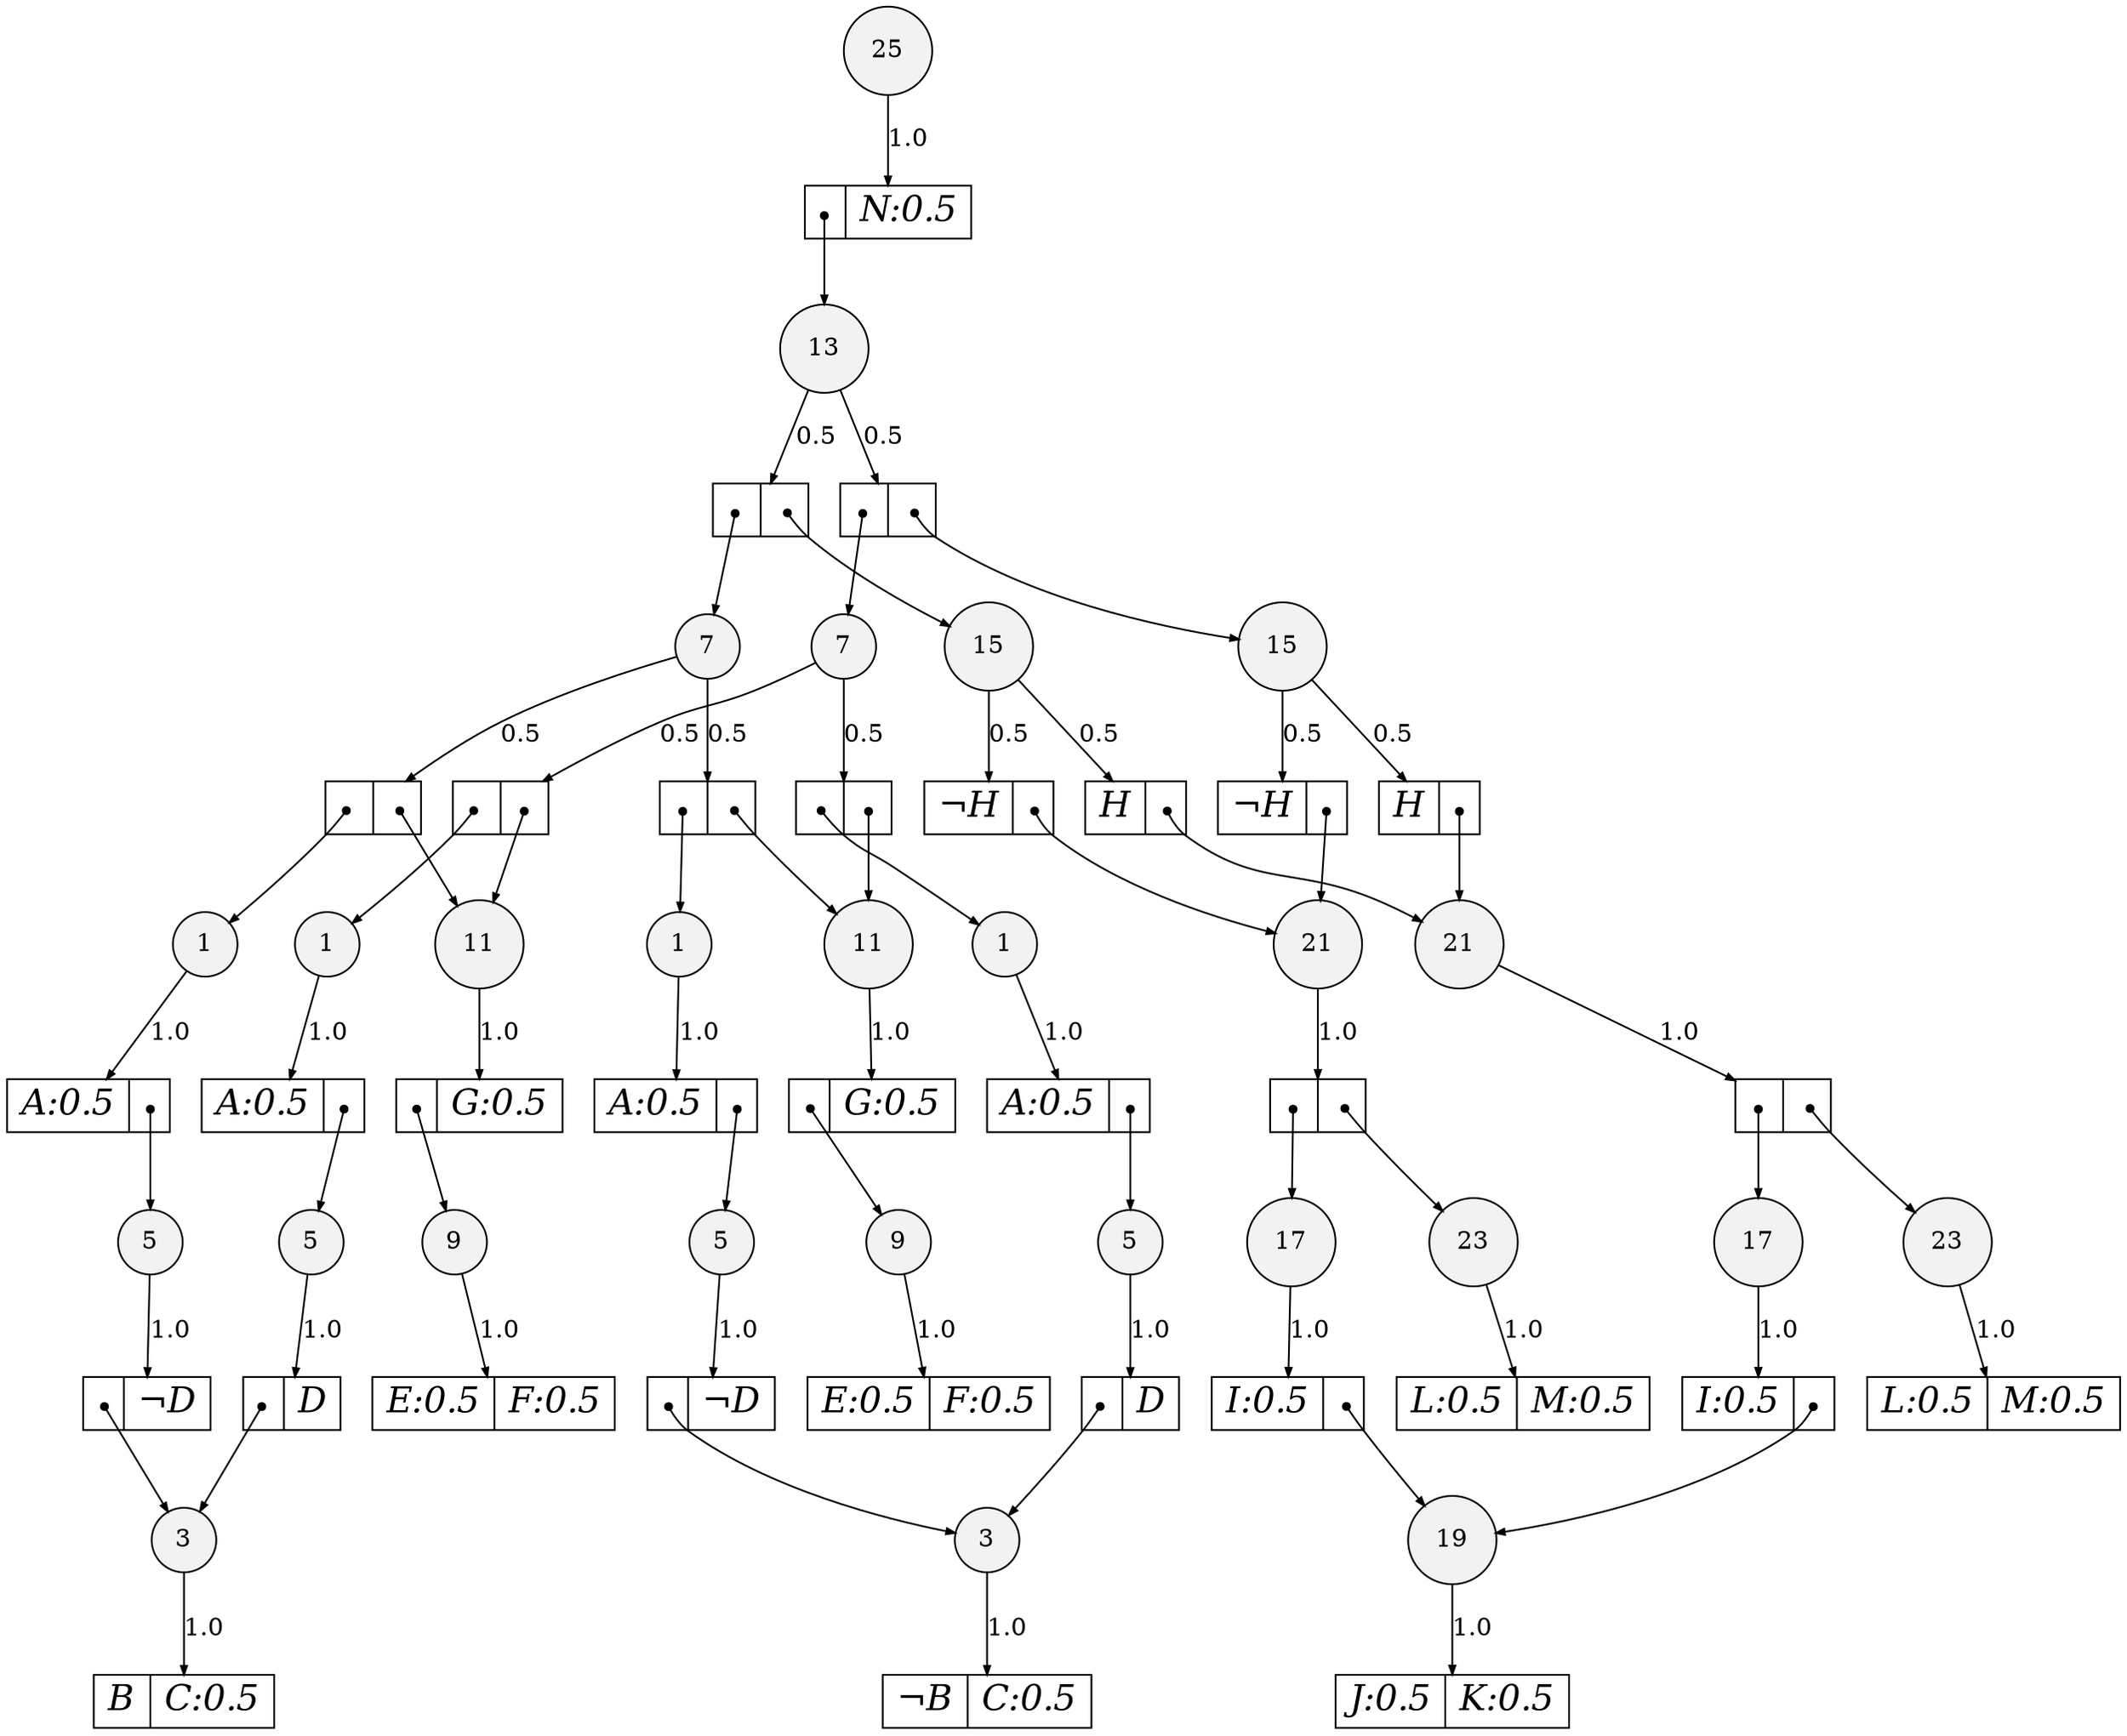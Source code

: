 digraph sdd {

overlap=false

      n19 [label= "19",style=filled,fillcolor=gray95,shape=circle,height=.25,width=.25];
n19e0
    [label= "<L>J:0.5|<R>K:0.5",
    shape=record,
    fontsize=20,
    fontname="Times-Italic",
    fillcolor=white,
    style=filled,
    fixedsize=false,
    height=.30];

                                       n19->n19e0 [arrowsize=.50, label="1.0"];

n90 [label= "3",style=filled,fillcolor=gray95,shape=circle,height=.25,width=.25];
n90e0
    [label= "<L>&not;B|<R>C:0.5",
    shape=record,
    fontsize=20,
    fontname="Times-Italic",
    fillcolor=white,
    style=filled,
    fixedsize=false,
    height=.30];

                                       n90->n90e0 [arrowsize=.50, label="1.0"];

n91 [label= "3",style=filled,fillcolor=gray95,shape=circle,height=.25,width=.25];
n91e0
    [label= "<L>B|<R>C:0.5",
    shape=record,
    fontsize=20,
    fontname="Times-Italic",
    fillcolor=white,
    style=filled,
    fixedsize=false,
    height=.30];

                                       n91->n91e0 [arrowsize=.50, label="1.0"];

n92 [label= "5",style=filled,fillcolor=gray95,shape=circle,height=.25,width=.25];
n92e0
    [label= "<L>|<R>&not;D",
    shape=record,
    fontsize=20,
    fontname="Times-Italic",
    fillcolor=white,
    style=filled,
    fixedsize=false,
    height=.30];

                                       n92->n92e0 [arrowsize=.50, label="1.0"];
n92e0:L:c->n90 [arrowsize=.50,tailclip=false,arrowtail=dot,dir=both];

n95 [label= "5",style=filled,fillcolor=gray95,shape=circle,height=.25,width=.25];
n95e0
    [label= "<L>|<R>&not;D",
    shape=record,
    fontsize=20,
    fontname="Times-Italic",
    fillcolor=white,
    style=filled,
    fixedsize=false,
    height=.30];

                                       n95->n95e0 [arrowsize=.50, label="1.0"];
n95e0:L:c->n91 [arrowsize=.50,tailclip=false,arrowtail=dot,dir=both];

n57 [label= "23",style=filled,fillcolor=gray95,shape=circle,height=.25,width=.25];
n57e0
    [label= "<L>L:0.5|<R>M:0.5",
    shape=record,
    fontsize=20,
    fontname="Times-Italic",
    fillcolor=white,
    style=filled,
    fixedsize=false,
    height=.30];

                                       n57->n57e0 [arrowsize=.50, label="1.0"];

n59 [label= "17",style=filled,fillcolor=gray95,shape=circle,height=.25,width=.25];
n59e0
    [label= "<L>I:0.5|<R>",
    shape=record,
    fontsize=20,
    fontname="Times-Italic",
    fillcolor=white,
    style=filled,
    fixedsize=false,
    height=.30];

                                       n59->n59e0 [arrowsize=.50, label="1.0"];
n59e0:R:c->n19 [arrowsize=.50,tailclip=false,arrowtail=dot,dir=both];

n56 [label= "23",style=filled,fillcolor=gray95,shape=circle,height=.25,width=.25];
n56e0
    [label= "<L>L:0.5|<R>M:0.5",
    shape=record,
    fontsize=20,
    fontname="Times-Italic",
    fillcolor=white,
    style=filled,
    fixedsize=false,
    height=.30];

                                       n56->n56e0 [arrowsize=.50, label="1.0"];

n58 [label= "17",style=filled,fillcolor=gray95,shape=circle,height=.25,width=.25];
n58e0
    [label= "<L>I:0.5|<R>",
    shape=record,
    fontsize=20,
    fontname="Times-Italic",
    fillcolor=white,
    style=filled,
    fixedsize=false,
    height=.30];

                                       n58->n58e0 [arrowsize=.50, label="1.0"];
n58e0:R:c->n19 [arrowsize=.50,tailclip=false,arrowtail=dot,dir=both];

n79 [label= "9",style=filled,fillcolor=gray95,shape=circle,height=.25,width=.25];
n79e0
    [label= "<L>E:0.5|<R>F:0.5",
    shape=record,
    fontsize=20,
    fontname="Times-Italic",
    fillcolor=white,
    style=filled,
    fixedsize=false,
    height=.30];

                                       n79->n79e0 [arrowsize=.50, label="1.0"];

n93 [label= "5",style=filled,fillcolor=gray95,shape=circle,height=.25,width=.25];
n93e0
    [label= "<L>|<R>D",
    shape=record,
    fontsize=20,
    fontname="Times-Italic",
    fillcolor=white,
    style=filled,
    fixedsize=false,
    height=.30];

                                       n93->n93e0 [arrowsize=.50, label="1.0"];
n93e0:L:c->n90 [arrowsize=.50,tailclip=false,arrowtail=dot,dir=both];

n78 [label= "9",style=filled,fillcolor=gray95,shape=circle,height=.25,width=.25];
n78e0
    [label= "<L>E:0.5|<R>F:0.5",
    shape=record,
    fontsize=20,
    fontname="Times-Italic",
    fillcolor=white,
    style=filled,
    fixedsize=false,
    height=.30];

                                       n78->n78e0 [arrowsize=.50, label="1.0"];

n96 [label= "5",style=filled,fillcolor=gray95,shape=circle,height=.25,width=.25];
n96e0
    [label= "<L>|<R>D",
    shape=record,
    fontsize=20,
    fontname="Times-Italic",
    fillcolor=white,
    style=filled,
    fixedsize=false,
    height=.30];

                                       n96->n96e0 [arrowsize=.50, label="1.0"];
n96e0:L:c->n91 [arrowsize=.50,tailclip=false,arrowtail=dot,dir=both];

n99 [label= "1",style=filled,fillcolor=gray95,shape=circle,height=.25,width=.25];
n99e0
    [label= "<L>A:0.5|<R>",
    shape=record,
    fontsize=20,
    fontname="Times-Italic",
    fillcolor=white,
    style=filled,
    fixedsize=false,
    height=.30];

                                       n99->n99e0 [arrowsize=.50, label="1.0"];
n99e0:R:c->n92 [arrowsize=.50,tailclip=false,arrowtail=dot,dir=both];

n102 [label= "1",style=filled,fillcolor=gray95,shape=circle,height=.25,width=.25];
n102e0
    [label= "<L>A:0.5|<R>",
    shape=record,
    fontsize=20,
    fontname="Times-Italic",
    fillcolor=white,
    style=filled,
    fixedsize=false,
    height=.30];

                                       n102->n102e0 [arrowsize=.50, label="1.0"];
n102e0:R:c->n95 [arrowsize=.50,tailclip=false,arrowtail=dot,dir=both];

n61 [label= "21",style=filled,fillcolor=gray95,shape=circle,height=.25,width=.25];
n61e0
    [label= "<L>|<R>",
    shape=record,
    fontsize=20,
    fontname="Times-Italic",
    fillcolor=white,
    style=filled,
    fixedsize=false,
    height=.30];

                                       n61->n61e0 [arrowsize=.50, label="1.0"];
n61e0:L:c->n59 [arrowsize=.50,tailclip=false,arrowtail=dot,dir=both];
n61e0:R:c->n57 [arrowsize=.50,tailclip=false,arrowtail=dot,dir=both];

n60 [label= "21",style=filled,fillcolor=gray95,shape=circle,height=.25,width=.25];
n60e0
    [label= "<L>|<R>",
    shape=record,
    fontsize=20,
    fontname="Times-Italic",
    fillcolor=white,
    style=filled,
    fixedsize=false,
    height=.30];

                                       n60->n60e0 [arrowsize=.50, label="1.0"];
n60e0:L:c->n58 [arrowsize=.50,tailclip=false,arrowtail=dot,dir=both];
n60e0:R:c->n56 [arrowsize=.50,tailclip=false,arrowtail=dot,dir=both];

n98 [label= "11",style=filled,fillcolor=gray95,shape=circle,height=.25,width=.25];
n98e0
    [label= "<L>|<R>G:0.5",
    shape=record,
    fontsize=20,
    fontname="Times-Italic",
    fillcolor=white,
    style=filled,
    fixedsize=false,
    height=.30];

                                       n98->n98e0 [arrowsize=.50, label="1.0"];
n98e0:L:c->n79 [arrowsize=.50,tailclip=false,arrowtail=dot,dir=both];

n100 [label= "1",style=filled,fillcolor=gray95,shape=circle,height=.25,width=.25];
n100e0
    [label= "<L>A:0.5|<R>",
    shape=record,
    fontsize=20,
    fontname="Times-Italic",
    fillcolor=white,
    style=filled,
    fixedsize=false,
    height=.30];

                                       n100->n100e0 [arrowsize=.50, label="1.0"];
n100e0:R:c->n93 [arrowsize=.50,tailclip=false,arrowtail=dot,dir=both];

n101 [label= "11",style=filled,fillcolor=gray95,shape=circle,height=.25,width=.25];
n101e0
    [label= "<L>|<R>G:0.5",
    shape=record,
    fontsize=20,
    fontname="Times-Italic",
    fillcolor=white,
    style=filled,
    fixedsize=false,
    height=.30];

                                       n101->n101e0 [arrowsize=.50, label="1.0"];
n101e0:L:c->n78 [arrowsize=.50,tailclip=false,arrowtail=dot,dir=both];

n103 [label= "1",style=filled,fillcolor=gray95,shape=circle,height=.25,width=.25];
n103e0
    [label= "<L>A:0.5|<R>",
    shape=record,
    fontsize=20,
    fontname="Times-Italic",
    fillcolor=white,
    style=filled,
    fixedsize=false,
    height=.30];

                                       n103->n103e0 [arrowsize=.50, label="1.0"];
n103e0:R:c->n96 [arrowsize=.50,tailclip=false,arrowtail=dot,dir=both];

n105 [label= "15",style=filled,fillcolor=gray95,shape=circle,height=.25,width=.25];
n105e0
    [label= "<L>H|<R>",
    shape=record,
    fontsize=20,
    fontname="Times-Italic",
    fillcolor=white,
    style=filled,
    fixedsize=false,
    height=.30];

                                       n105->n105e0 [arrowsize=.50, label="0.5"];
n105e0:R:c->n60 [arrowsize=.50,tailclip=false,arrowtail=dot,dir=both];
n105e1
    [label= "<L>&not;H|<R>",
    shape=record,
    fontsize=20,
    fontname="Times-Italic",
    fillcolor=white,
    style=filled,
    fixedsize=false,
    height=.30];

                                       n105->n105e1 [arrowsize=.50, label="0.5"];
n105e1:R:c->n61 [arrowsize=.50,tailclip=false,arrowtail=dot,dir=both];

n107 [label= "7",style=filled,fillcolor=gray95,shape=circle,height=.25,width=.25];
n107e0
    [label= "<L>|<R>",
    shape=record,
    fontsize=20,
    fontname="Times-Italic",
    fillcolor=white,
    style=filled,
    fixedsize=false,
    height=.30];

                                       n107->n107e0 [arrowsize=.50, label="0.5"];
n107e0:L:c->n102 [arrowsize=.50,tailclip=false,arrowtail=dot,dir=both];
n107e0:R:c->n101 [arrowsize=.50,tailclip=false,arrowtail=dot,dir=both];
n107e1
    [label= "<L>|<R>",
    shape=record,
    fontsize=20,
    fontname="Times-Italic",
    fillcolor=white,
    style=filled,
    fixedsize=false,
    height=.30];

                                       n107->n107e1 [arrowsize=.50, label="0.5"];
n107e1:L:c->n99 [arrowsize=.50,tailclip=false,arrowtail=dot,dir=both];
n107e1:R:c->n98 [arrowsize=.50,tailclip=false,arrowtail=dot,dir=both];

n104 [label= "15",style=filled,fillcolor=gray95,shape=circle,height=.25,width=.25];
n104e0
    [label= "<L>H|<R>",
    shape=record,
    fontsize=20,
    fontname="Times-Italic",
    fillcolor=white,
    style=filled,
    fixedsize=false,
    height=.30];

                                       n104->n104e0 [arrowsize=.50, label="0.5"];
n104e0:R:c->n60 [arrowsize=.50,tailclip=false,arrowtail=dot,dir=both];
n104e1
    [label= "<L>&not;H|<R>",
    shape=record,
    fontsize=20,
    fontname="Times-Italic",
    fillcolor=white,
    style=filled,
    fixedsize=false,
    height=.30];

                                       n104->n104e1 [arrowsize=.50, label="0.5"];
n104e1:R:c->n61 [arrowsize=.50,tailclip=false,arrowtail=dot,dir=both];

n106 [label= "7",style=filled,fillcolor=gray95,shape=circle,height=.25,width=.25];
n106e0
    [label= "<L>|<R>",
    shape=record,
    fontsize=20,
    fontname="Times-Italic",
    fillcolor=white,
    style=filled,
    fixedsize=false,
    height=.30];

                                       n106->n106e0 [arrowsize=.50, label="0.5"];
n106e0:L:c->n103 [arrowsize=.50,tailclip=false,arrowtail=dot,dir=both];
n106e0:R:c->n101 [arrowsize=.50,tailclip=false,arrowtail=dot,dir=both];
n106e1
    [label= "<L>|<R>",
    shape=record,
    fontsize=20,
    fontname="Times-Italic",
    fillcolor=white,
    style=filled,
    fixedsize=false,
    height=.30];

                                       n106->n106e1 [arrowsize=.50, label="0.5"];
n106e1:L:c->n100 [arrowsize=.50,tailclip=false,arrowtail=dot,dir=both];
n106e1:R:c->n98 [arrowsize=.50,tailclip=false,arrowtail=dot,dir=both];

n54 [label= "13",style=filled,fillcolor=gray95,shape=circle,height=.25,width=.25];
n54e0
    [label= "<L>|<R>",
    shape=record,
    fontsize=20,
    fontname="Times-Italic",
    fillcolor=white,
    style=filled,
    fixedsize=false,
    height=.30];

                                       n54->n54e0 [arrowsize=.50, label="0.5"];
n54e0:L:c->n106 [arrowsize=.50,tailclip=false,arrowtail=dot,dir=both];
n54e0:R:c->n104 [arrowsize=.50,tailclip=false,arrowtail=dot,dir=both];
n54e1
    [label= "<L>|<R>",
    shape=record,
    fontsize=20,
    fontname="Times-Italic",
    fillcolor=white,
    style=filled,
    fixedsize=false,
    height=.30];

                                       n54->n54e1 [arrowsize=.50, label="0.5"];
n54e1:L:c->n107 [arrowsize=.50,tailclip=false,arrowtail=dot,dir=both];
n54e1:R:c->n105 [arrowsize=.50,tailclip=false,arrowtail=dot,dir=both];

n55 [label= "25",style=filled,fillcolor=gray95,shape=circle,height=.25,width=.25];
n55e0
    [label= "<L>|<R>N:0.5",
    shape=record,
    fontsize=20,
    fontname="Times-Italic",
    fillcolor=white,
    style=filled,
    fixedsize=false,
    height=.30];

                                       n55->n55e0 [arrowsize=.50, label="1.0"];
n55e0:L:c->n54 [arrowsize=.50,tailclip=false,arrowtail=dot,dir=both];


}